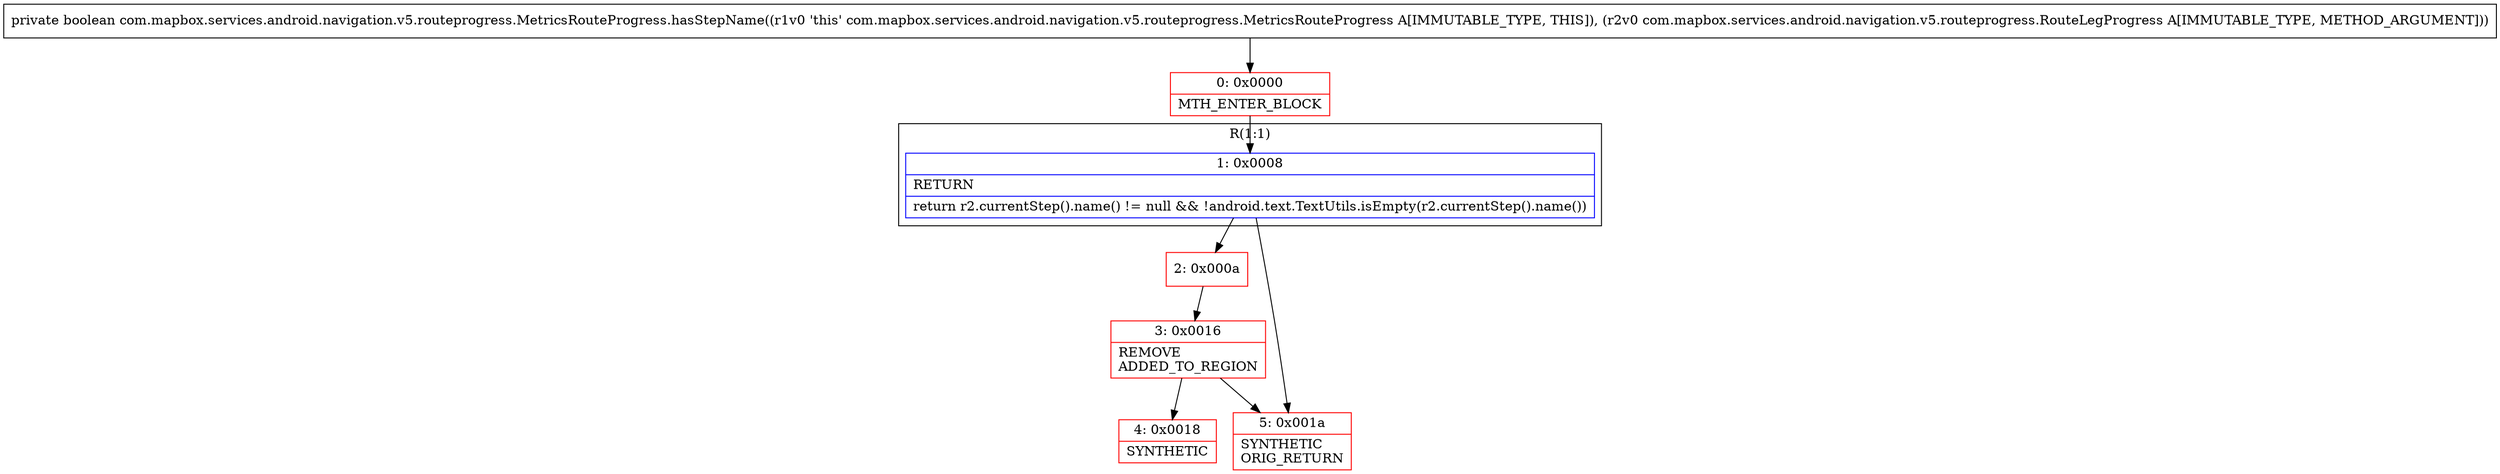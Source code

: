 digraph "CFG forcom.mapbox.services.android.navigation.v5.routeprogress.MetricsRouteProgress.hasStepName(Lcom\/mapbox\/services\/android\/navigation\/v5\/routeprogress\/RouteLegProgress;)Z" {
subgraph cluster_Region_1507559278 {
label = "R(1:1)";
node [shape=record,color=blue];
Node_1 [shape=record,label="{1\:\ 0x0008|RETURN\l|return r2.currentStep().name() != null && !android.text.TextUtils.isEmpty(r2.currentStep().name())\l}"];
}
Node_0 [shape=record,color=red,label="{0\:\ 0x0000|MTH_ENTER_BLOCK\l}"];
Node_2 [shape=record,color=red,label="{2\:\ 0x000a}"];
Node_3 [shape=record,color=red,label="{3\:\ 0x0016|REMOVE\lADDED_TO_REGION\l}"];
Node_4 [shape=record,color=red,label="{4\:\ 0x0018|SYNTHETIC\l}"];
Node_5 [shape=record,color=red,label="{5\:\ 0x001a|SYNTHETIC\lORIG_RETURN\l}"];
MethodNode[shape=record,label="{private boolean com.mapbox.services.android.navigation.v5.routeprogress.MetricsRouteProgress.hasStepName((r1v0 'this' com.mapbox.services.android.navigation.v5.routeprogress.MetricsRouteProgress A[IMMUTABLE_TYPE, THIS]), (r2v0 com.mapbox.services.android.navigation.v5.routeprogress.RouteLegProgress A[IMMUTABLE_TYPE, METHOD_ARGUMENT])) }"];
MethodNode -> Node_0;
Node_1 -> Node_2;
Node_1 -> Node_5;
Node_0 -> Node_1;
Node_2 -> Node_3;
Node_3 -> Node_4;
Node_3 -> Node_5;
}

